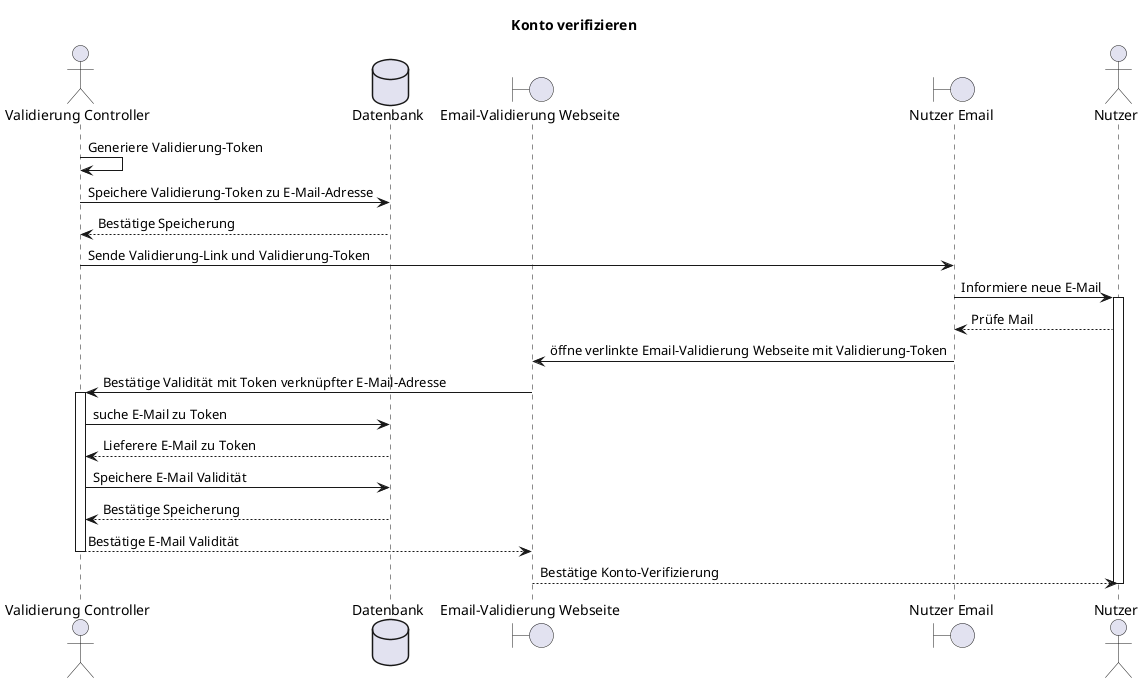 @startuml F014_kontoVerifizieren
title "Konto verifizieren"

actor "Validierung Controller" as controller
database "Datenbank" as db
boundary "Email-Validierung Webseite" as signupConfirm
boundary "Nutzer Email" as userMail
actor "Nutzer" as user


'E-Mail Validierung
controller -> controller: Generiere Validierung-Token
controller -> db: Speichere Validierung-Token zu E-Mail-Adresse
controller <-- db: Bestätige Speicherung
userMail <- controller: Sende Validierung-Link und Validierung-Token
deactivate controller

userMail -> user: Informiere neue E-Mail
activate user
userMail <-- user: Prüfe Mail
userMail -> signupConfirm: öffne verlinkte Email-Validierung Webseite mit Validierung-Token
signupConfirm -> controller: Bestätige Validität mit Token verknüpfter E-Mail-Adresse
activate controller
controller -> db: suche E-Mail zu Token
controller <-- db: Lieferere E-Mail zu Token
controller -> db: Speichere E-Mail Validität
controller <-- db: Bestätige Speicherung
signupConfirm <-- controller: Bestätige E-Mail Validität
deactivate controller

user <-- signupConfirm: Bestätige Konto-Verifizierung
deactivate user
@enduml